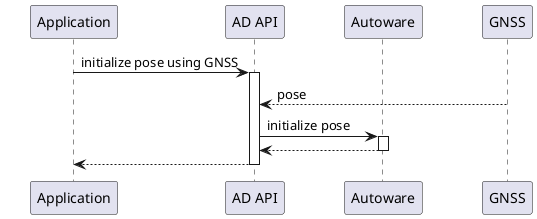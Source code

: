 @startuml

skinparam ParticipantPadding 25
participant "Application" as system
participant "AD API" as api
participant "Autoware" as autoware
participant "GNSS" as gnss

system -> api ++: initialize pose using GNSS
gnss --> api: pose
api -> autoware ++: initialize pose
return
return

@enduml
